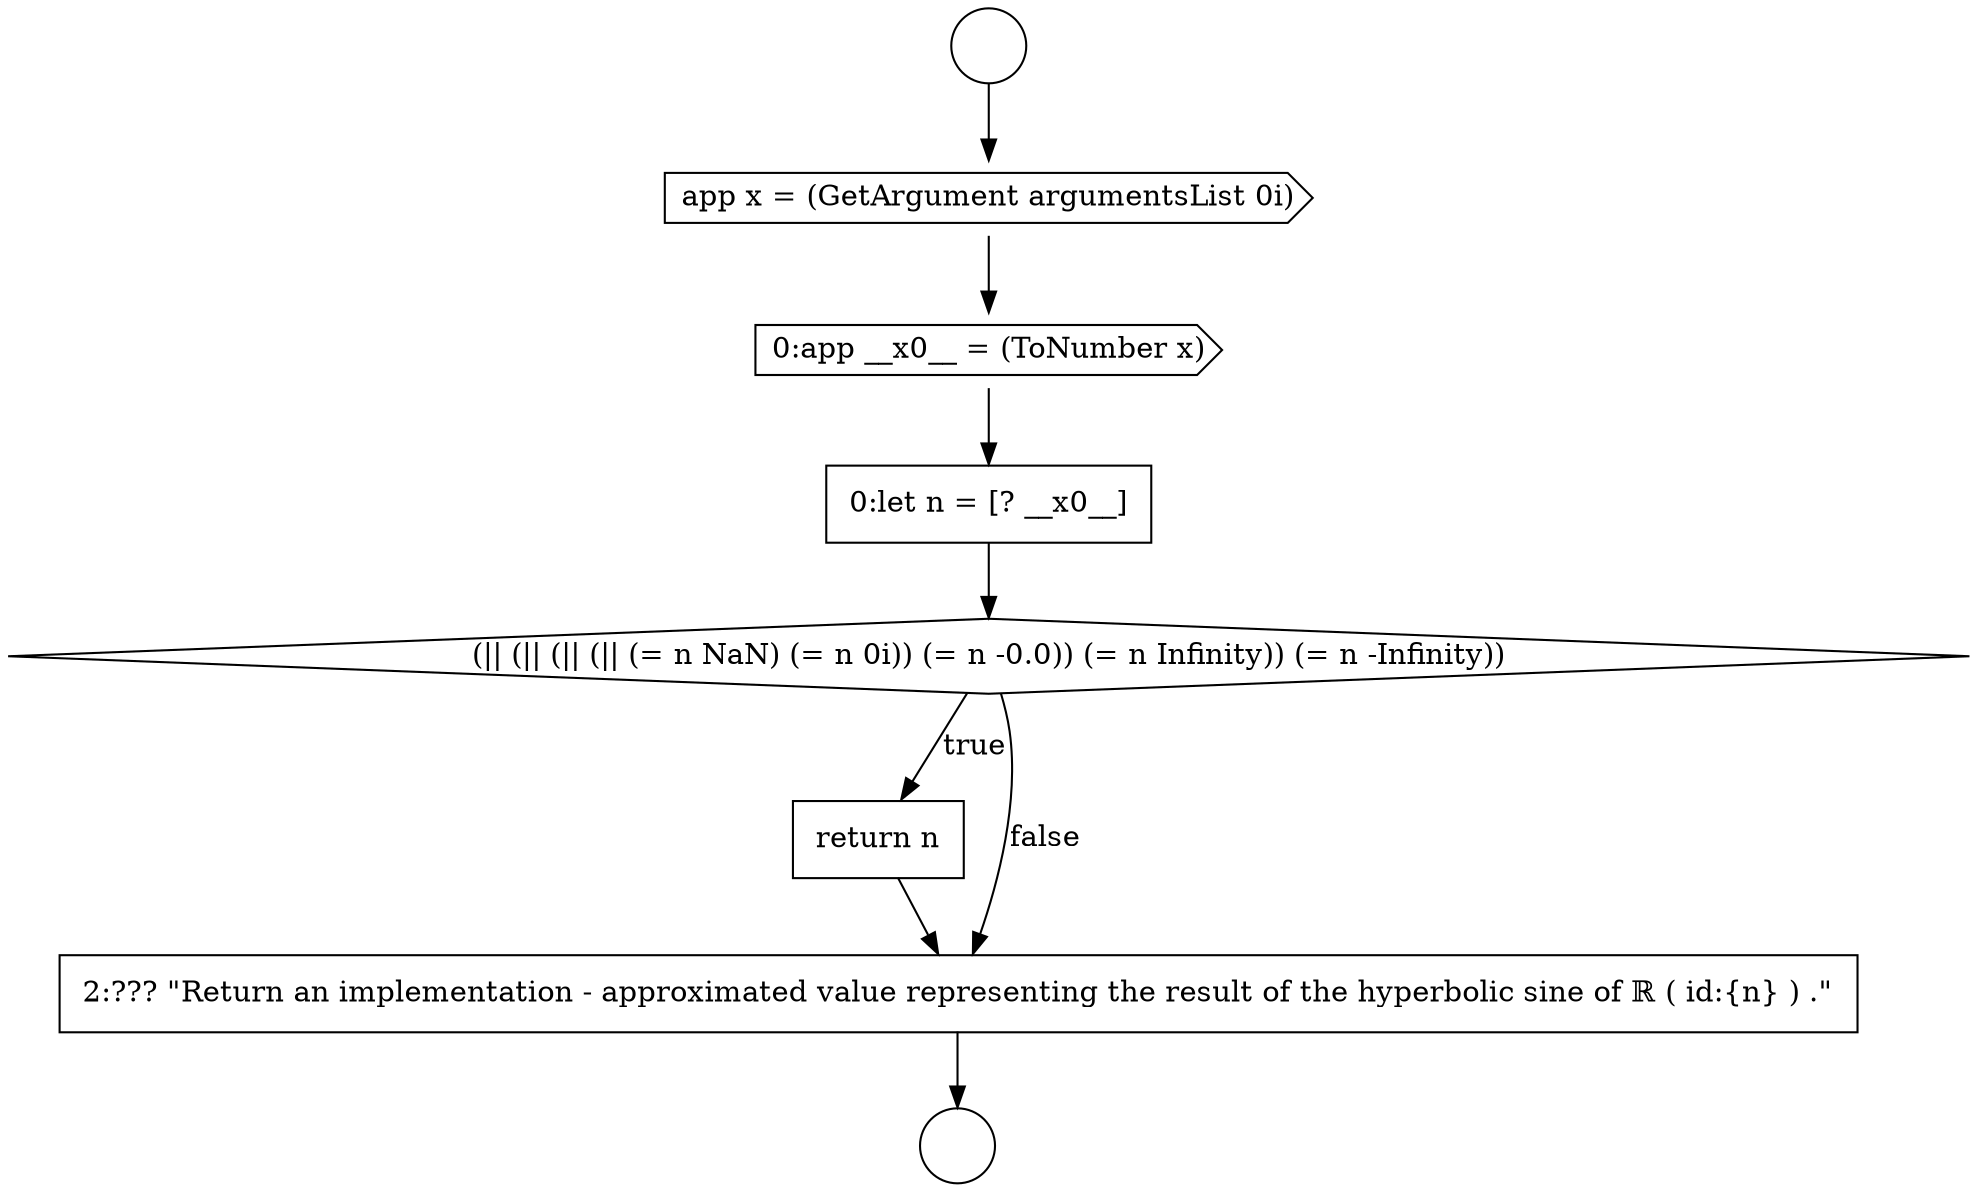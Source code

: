digraph {
  node13341 [shape=circle label=" " color="black" fillcolor="white" style=filled]
  node13346 [shape=diamond, label=<<font color="black">(|| (|| (|| (|| (= n NaN) (= n 0i)) (= n -0.0)) (= n Infinity)) (= n -Infinity))</font>> color="black" fillcolor="white" style=filled]
  node13342 [shape=circle label=" " color="black" fillcolor="white" style=filled]
  node13345 [shape=none, margin=0, label=<<font color="black">
    <table border="0" cellborder="1" cellspacing="0" cellpadding="10">
      <tr><td align="left">0:let n = [? __x0__]</td></tr>
    </table>
  </font>> color="black" fillcolor="white" style=filled]
  node13347 [shape=none, margin=0, label=<<font color="black">
    <table border="0" cellborder="1" cellspacing="0" cellpadding="10">
      <tr><td align="left">return n</td></tr>
    </table>
  </font>> color="black" fillcolor="white" style=filled]
  node13344 [shape=cds, label=<<font color="black">0:app __x0__ = (ToNumber x)</font>> color="black" fillcolor="white" style=filled]
  node13343 [shape=cds, label=<<font color="black">app x = (GetArgument argumentsList 0i)</font>> color="black" fillcolor="white" style=filled]
  node13348 [shape=none, margin=0, label=<<font color="black">
    <table border="0" cellborder="1" cellspacing="0" cellpadding="10">
      <tr><td align="left">2:??? &quot;Return an implementation - approximated value representing the result of the hyperbolic sine of ℝ ( id:{n} ) .&quot;</td></tr>
    </table>
  </font>> color="black" fillcolor="white" style=filled]
  node13347 -> node13348 [ color="black"]
  node13346 -> node13347 [label=<<font color="black">true</font>> color="black"]
  node13346 -> node13348 [label=<<font color="black">false</font>> color="black"]
  node13348 -> node13342 [ color="black"]
  node13341 -> node13343 [ color="black"]
  node13345 -> node13346 [ color="black"]
  node13343 -> node13344 [ color="black"]
  node13344 -> node13345 [ color="black"]
}
